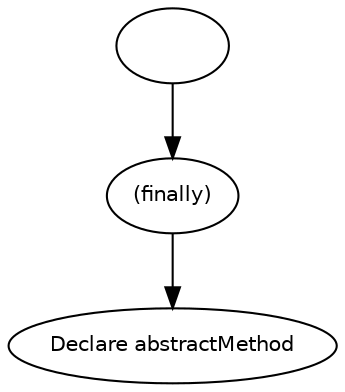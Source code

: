 digraph abstractMethod {
  3 [
    label = "",
    fontname = Helvetica,
    fontsize = 10
  ];
  2 [
    label = "(finally)",
    fontname = Helvetica,
    fontsize = 10
  ];
  0 [
    label = "Declare abstractMethod",
    fontname = Helvetica,
    fontsize = 10
  ];
  2 -> 0 [
    label = ""
  ];
  3 -> 2 [
    label = ""
  ];
}
